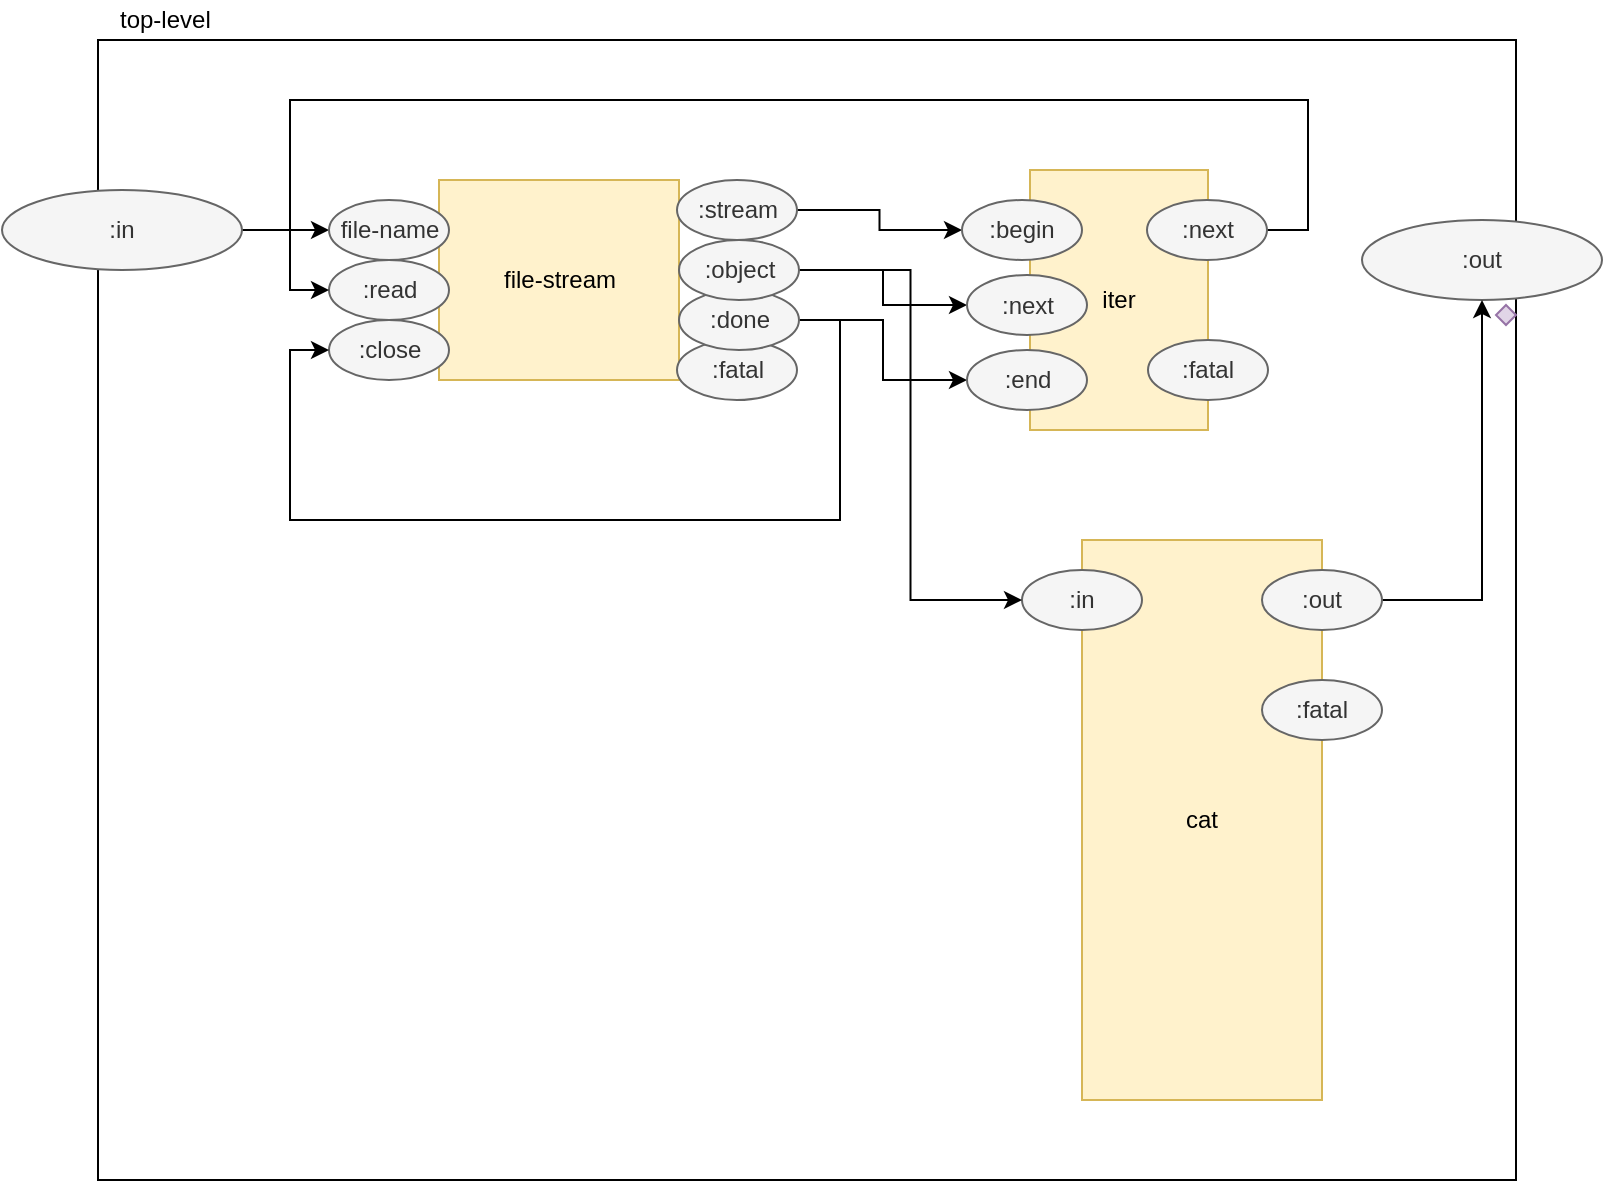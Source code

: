<mxfile version="12.2.2" type="device" pages="1"><diagram id="jtU3bBcgjTdiKSSMFFyf" name="top level"><mxGraphModel dx="1106" dy="785" grid="1" gridSize="10" guides="1" tooltips="1" connect="1" arrows="1" fold="1" page="1" pageScale="1" pageWidth="827" pageHeight="1169" math="0" shadow="0"><root><mxCell id="0"/><mxCell id="1" parent="0"/><mxCell id="ZoRL5YRkINapIrK_t5QZ-31" value="" style="rounded=0;whiteSpace=wrap;html=1;" parent="1" vertex="1"><mxGeometry x="61" y="140" width="709" height="570" as="geometry"/></mxCell><mxCell id="ZoRL5YRkINapIrK_t5QZ-16" style="edgeStyle=orthogonalEdgeStyle;rounded=0;orthogonalLoop=1;jettySize=auto;html=1;exitX=1;exitY=0.5;exitDx=0;exitDy=0;entryX=0;entryY=0.5;entryDx=0;entryDy=0;" parent="1" source="34A3M__8Rm-RpJixuU7T-6" target="ZoRL5YRkINapIrK_t5QZ-11" edge="1"><mxGeometry relative="1" as="geometry"/></mxCell><mxCell id="34A3M__8Rm-RpJixuU7T-6" value=":in" style="ellipse;whiteSpace=wrap;html=1;fillColor=#f5f5f5;strokeColor=#666666;fontColor=#333333;" parent="1" vertex="1"><mxGeometry x="13" y="215" width="120" height="40" as="geometry"/></mxCell><mxCell id="34A3M__8Rm-RpJixuU7T-9" value=":out" style="ellipse;whiteSpace=wrap;html=1;fillColor=#f5f5f5;strokeColor=#666666;fontColor=#333333;" parent="1" vertex="1"><mxGeometry x="693" y="230" width="120" height="40" as="geometry"/></mxCell><mxCell id="34A3M__8Rm-RpJixuU7T-10" value="top-level" style="text;html=1;resizable=0;points=[];autosize=1;align=left;verticalAlign=top;spacingTop=-4;" parent="1" vertex="1"><mxGeometry x="70" y="120" width="60" height="20" as="geometry"/></mxCell><mxCell id="sC64pwaQIzINf_rxbd9d-1" value="cat" style="rounded=0;whiteSpace=wrap;html=1;fillColor=#fff2cc;strokeColor=#d6b656;" parent="1" vertex="1"><mxGeometry x="553" y="390" width="120" height="280" as="geometry"/></mxCell><mxCell id="sC64pwaQIzINf_rxbd9d-2" value=":in" style="ellipse;whiteSpace=wrap;html=1;fillColor=#f5f5f5;strokeColor=#666666;fontColor=#333333;" parent="1" vertex="1"><mxGeometry x="523" y="405" width="60" height="30" as="geometry"/></mxCell><mxCell id="ZoRL5YRkINapIrK_t5QZ-22" style="edgeStyle=orthogonalEdgeStyle;rounded=0;orthogonalLoop=1;jettySize=auto;html=1;exitX=1;exitY=0.5;exitDx=0;exitDy=0;entryX=0.5;entryY=1;entryDx=0;entryDy=0;" parent="1" source="sC64pwaQIzINf_rxbd9d-3" target="34A3M__8Rm-RpJixuU7T-9" edge="1"><mxGeometry relative="1" as="geometry"/></mxCell><mxCell id="sC64pwaQIzINf_rxbd9d-3" value=":out" style="ellipse;whiteSpace=wrap;html=1;fillColor=#f5f5f5;strokeColor=#666666;fontColor=#333333;" parent="1" vertex="1"><mxGeometry x="643" y="405" width="60" height="30" as="geometry"/></mxCell><mxCell id="sC64pwaQIzINf_rxbd9d-15" value="file-stream" style="rounded=0;whiteSpace=wrap;html=1;fillColor=#fff2cc;strokeColor=#d6b656;" parent="1" vertex="1"><mxGeometry x="231.5" y="210" width="120" height="100" as="geometry"/></mxCell><mxCell id="sC64pwaQIzINf_rxbd9d-17" value=":fatal" style="ellipse;whiteSpace=wrap;html=1;fillColor=#f5f5f5;strokeColor=#666666;fontColor=#333333;" parent="1" vertex="1"><mxGeometry x="350.5" y="290" width="60" height="30" as="geometry"/></mxCell><mxCell id="ZoRL5YRkINapIrK_t5QZ-9" value=":close" style="ellipse;whiteSpace=wrap;html=1;fillColor=#f5f5f5;strokeColor=#666666;fontColor=#333333;" parent="1" vertex="1"><mxGeometry x="176.5" y="280" width="60" height="30" as="geometry"/></mxCell><mxCell id="ZoRL5YRkINapIrK_t5QZ-10" value=":read" style="ellipse;whiteSpace=wrap;html=1;fillColor=#f5f5f5;strokeColor=#666666;fontColor=#333333;" parent="1" vertex="1"><mxGeometry x="176.5" y="250" width="60" height="30" as="geometry"/></mxCell><mxCell id="ZoRL5YRkINapIrK_t5QZ-11" value="file-name" style="ellipse;whiteSpace=wrap;html=1;fillColor=#f5f5f5;strokeColor=#666666;fontColor=#333333;" parent="1" vertex="1"><mxGeometry x="176.5" y="220" width="60" height="30" as="geometry"/></mxCell><mxCell id="ZoRL5YRkINapIrK_t5QZ-28" style="edgeStyle=orthogonalEdgeStyle;rounded=0;orthogonalLoop=1;jettySize=auto;html=1;exitX=1;exitY=0.5;exitDx=0;exitDy=0;" parent="1" source="ZoRL5YRkINapIrK_t5QZ-12" target="ZoRL5YRkINapIrK_t5QZ-25" edge="1"><mxGeometry relative="1" as="geometry"/></mxCell><mxCell id="ZoRL5YRkINapIrK_t5QZ-29" style="edgeStyle=orthogonalEdgeStyle;rounded=0;orthogonalLoop=1;jettySize=auto;html=1;exitX=1;exitY=0.5;exitDx=0;exitDy=0;entryX=0;entryY=0.5;entryDx=0;entryDy=0;" parent="1" source="ZoRL5YRkINapIrK_t5QZ-12" target="ZoRL5YRkINapIrK_t5QZ-9" edge="1"><mxGeometry relative="1" as="geometry"><Array as="points"><mxPoint x="432" y="280"/><mxPoint x="432" y="380"/><mxPoint x="157" y="380"/><mxPoint x="157" y="295"/></Array></mxGeometry></mxCell><mxCell id="ZoRL5YRkINapIrK_t5QZ-12" value=":done" style="ellipse;whiteSpace=wrap;html=1;fillColor=#f5f5f5;strokeColor=#666666;fontColor=#333333;" parent="1" vertex="1"><mxGeometry x="351.5" y="265" width="60" height="30" as="geometry"/></mxCell><mxCell id="ZoRL5YRkINapIrK_t5QZ-23" style="edgeStyle=orthogonalEdgeStyle;rounded=0;orthogonalLoop=1;jettySize=auto;html=1;exitX=1;exitY=0.5;exitDx=0;exitDy=0;entryX=0;entryY=0.5;entryDx=0;entryDy=0;" parent="1" source="ZoRL5YRkINapIrK_t5QZ-13" target="sC64pwaQIzINf_rxbd9d-2" edge="1"><mxGeometry relative="1" as="geometry"/></mxCell><mxCell id="ZoRL5YRkINapIrK_t5QZ-27" style="edgeStyle=orthogonalEdgeStyle;rounded=0;orthogonalLoop=1;jettySize=auto;html=1;exitX=1;exitY=0.5;exitDx=0;exitDy=0;entryX=0;entryY=0.5;entryDx=0;entryDy=0;" parent="1" source="ZoRL5YRkINapIrK_t5QZ-13" target="ZoRL5YRkINapIrK_t5QZ-24" edge="1"><mxGeometry relative="1" as="geometry"/></mxCell><mxCell id="ZoRL5YRkINapIrK_t5QZ-13" value=":object" style="ellipse;whiteSpace=wrap;html=1;fillColor=#f5f5f5;strokeColor=#666666;fontColor=#333333;" parent="1" vertex="1"><mxGeometry x="351.5" y="240" width="60" height="30" as="geometry"/></mxCell><mxCell id="ZoRL5YRkINapIrK_t5QZ-26" style="edgeStyle=orthogonalEdgeStyle;rounded=0;orthogonalLoop=1;jettySize=auto;html=1;exitX=1;exitY=0.5;exitDx=0;exitDy=0;entryX=0;entryY=0.5;entryDx=0;entryDy=0;" parent="1" source="ZoRL5YRkINapIrK_t5QZ-14" target="ZoRL5YRkINapIrK_t5QZ-20" edge="1"><mxGeometry relative="1" as="geometry"/></mxCell><mxCell id="ZoRL5YRkINapIrK_t5QZ-14" value=":stream" style="ellipse;whiteSpace=wrap;html=1;fillColor=#f5f5f5;strokeColor=#666666;fontColor=#333333;" parent="1" vertex="1"><mxGeometry x="350.5" y="210" width="60" height="30" as="geometry"/></mxCell><mxCell id="ZoRL5YRkINapIrK_t5QZ-19" value="iter" style="rounded=0;whiteSpace=wrap;html=1;fillColor=#fff2cc;strokeColor=#d6b656;" parent="1" vertex="1"><mxGeometry x="527" y="205" width="89" height="130" as="geometry"/></mxCell><mxCell id="ZoRL5YRkINapIrK_t5QZ-20" value=":begin" style="ellipse;whiteSpace=wrap;html=1;fillColor=#f5f5f5;strokeColor=#666666;fontColor=#333333;" parent="1" vertex="1"><mxGeometry x="493" y="220" width="60" height="30" as="geometry"/></mxCell><mxCell id="ZoRL5YRkINapIrK_t5QZ-30" style="edgeStyle=orthogonalEdgeStyle;rounded=0;orthogonalLoop=1;jettySize=auto;html=1;exitX=1;exitY=0.5;exitDx=0;exitDy=0;entryX=0;entryY=0.5;entryDx=0;entryDy=0;" parent="1" source="ZoRL5YRkINapIrK_t5QZ-21" target="ZoRL5YRkINapIrK_t5QZ-10" edge="1"><mxGeometry relative="1" as="geometry"><Array as="points"><mxPoint x="666" y="235"/><mxPoint x="666" y="170"/><mxPoint x="157" y="170"/><mxPoint x="157" y="265"/></Array></mxGeometry></mxCell><mxCell id="ZoRL5YRkINapIrK_t5QZ-21" value=":next" style="ellipse;whiteSpace=wrap;html=1;fillColor=#f5f5f5;strokeColor=#666666;fontColor=#333333;" parent="1" vertex="1"><mxGeometry x="585.5" y="220" width="60" height="30" as="geometry"/></mxCell><mxCell id="ZoRL5YRkINapIrK_t5QZ-24" value=":next" style="ellipse;whiteSpace=wrap;html=1;fillColor=#f5f5f5;strokeColor=#666666;fontColor=#333333;" parent="1" vertex="1"><mxGeometry x="495.5" y="257.5" width="60" height="30" as="geometry"/></mxCell><mxCell id="ZoRL5YRkINapIrK_t5QZ-25" value=":end" style="ellipse;whiteSpace=wrap;html=1;fillColor=#f5f5f5;strokeColor=#666666;fontColor=#333333;" parent="1" vertex="1"><mxGeometry x="495.5" y="295" width="60" height="30" as="geometry"/></mxCell><mxCell id="QI9nNVvyKNqrptDytFsZ-1" value=":fatal" style="ellipse;whiteSpace=wrap;html=1;fillColor=#f5f5f5;strokeColor=#666666;fontColor=#333333;" parent="1" vertex="1"><mxGeometry x="586" y="290" width="60" height="30" as="geometry"/></mxCell><mxCell id="QI9nNVvyKNqrptDytFsZ-2" value=":fatal" style="ellipse;whiteSpace=wrap;html=1;fillColor=#f5f5f5;strokeColor=#666666;fontColor=#333333;" parent="1" vertex="1"><mxGeometry x="643" y="460" width="60" height="30" as="geometry"/></mxCell><mxCell id="QI9nNVvyKNqrptDytFsZ-15" value="" style="rhombus;whiteSpace=wrap;html=1;fillColor=#e1d5e7;strokeColor=#9673a6;" parent="1" vertex="1"><mxGeometry x="760" y="272.5" width="10" height="10" as="geometry"/></mxCell></root></mxGraphModel></diagram></mxfile>